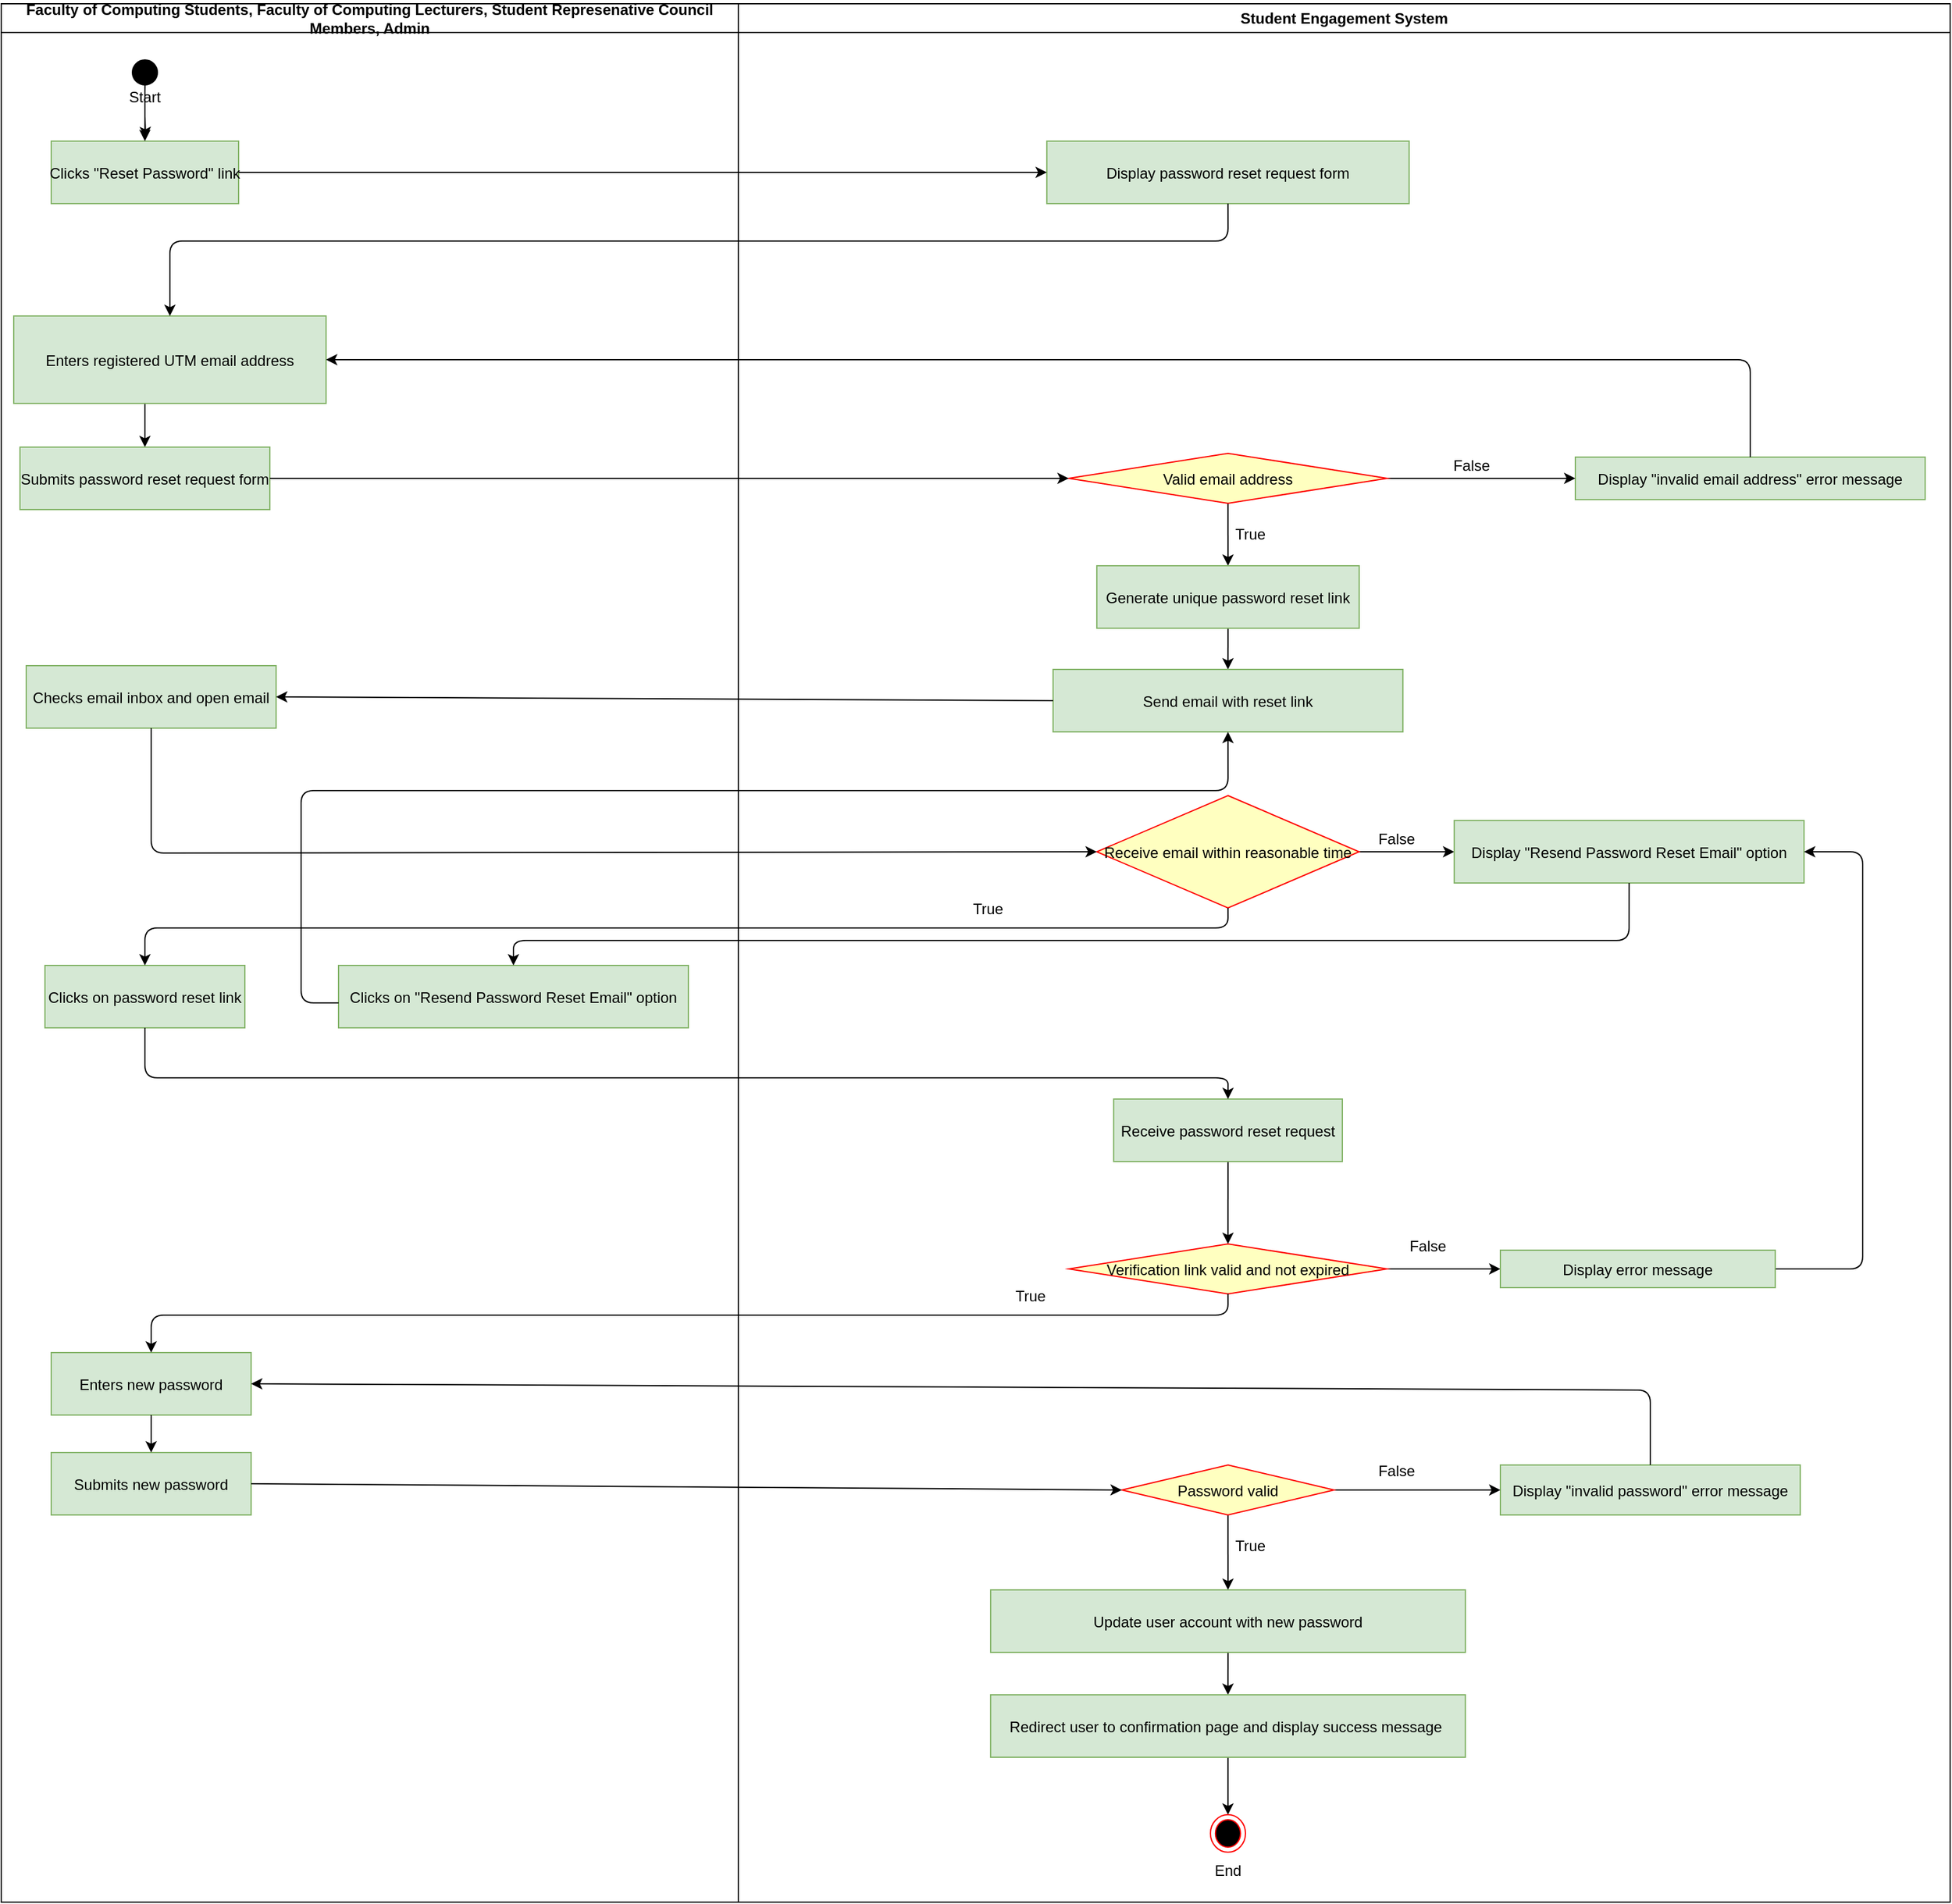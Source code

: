 <mxfile>
    <diagram id="JYL2wrHxkhi11GrZ5vpz" name="Page-1">
        <mxGraphModel dx="2135" dy="-1332" grid="1" gridSize="10" guides="1" tooltips="1" connect="1" arrows="1" fold="1" page="1" pageScale="1" pageWidth="850" pageHeight="1100" background="#ffffff" math="0" shadow="0">
            <root>
                <mxCell id="0"/>
                <mxCell id="1" parent="0"/>
                <mxCell id="31" value="Faculty of Computing Students, Faculty of Computing Lecturers, Student Represenative Council Members, Admin" style="swimlane;whiteSpace=wrap;fillColor=#FFFFFF;" parent="1" vertex="1">
                    <mxGeometry x="40" y="2370" width="590" height="1520" as="geometry"/>
                </mxCell>
                <mxCell id="32" style="edgeStyle=none;html=1;exitX=0.5;exitY=1;exitDx=0;exitDy=0;entryX=0.504;entryY=-0.048;entryDx=0;entryDy=0;entryPerimeter=0;startArrow=none;" parent="31" source="39" target="34" edge="1">
                    <mxGeometry relative="1" as="geometry"/>
                </mxCell>
                <mxCell id="33" value="" style="ellipse;shape=startState;fillColor=#000000;strokeColor=#FFFFFF;" parent="31" vertex="1">
                    <mxGeometry x="100" y="40" width="30" height="30" as="geometry"/>
                </mxCell>
                <mxCell id="34" value="Clicks &quot;Reset Password&quot; link" style="fillColor=#d5e8d4;strokeColor=#82b366;" parent="31" vertex="1">
                    <mxGeometry x="40" y="110" width="150" height="50" as="geometry"/>
                </mxCell>
                <mxCell id="35" style="edgeStyle=none;html=1;entryX=0.5;entryY=0;entryDx=0;entryDy=0;exitX=0.42;exitY=0.993;exitDx=0;exitDy=0;exitPerimeter=0;" parent="31" source="36" target="37" edge="1">
                    <mxGeometry relative="1" as="geometry">
                        <mxPoint x="120" y="330" as="sourcePoint"/>
                    </mxGeometry>
                </mxCell>
                <mxCell id="36" value="Enters registered UTM email address" style="fillColor=#d5e8d4;strokeColor=#82b366;" parent="31" vertex="1">
                    <mxGeometry x="10" y="250" width="250" height="70" as="geometry"/>
                </mxCell>
                <mxCell id="37" value="Submits password reset request form" style="fillColor=#d5e8d4;strokeColor=#82b366;" parent="31" vertex="1">
                    <mxGeometry x="15" y="355" width="200" height="50" as="geometry"/>
                </mxCell>
                <mxCell id="38" value="" style="edgeStyle=none;html=1;exitX=0.5;exitY=1;exitDx=0;exitDy=0;entryX=0.504;entryY=-0.048;entryDx=0;entryDy=0;entryPerimeter=0;endArrow=none;" parent="31" source="33" target="39" edge="1">
                    <mxGeometry relative="1" as="geometry">
                        <mxPoint x="135" y="2440" as="sourcePoint"/>
                        <mxPoint x="135.6" y="2477.6" as="targetPoint"/>
                    </mxGeometry>
                </mxCell>
                <mxCell id="81" style="edgeStyle=none;html=1;exitX=0.5;exitY=0;exitDx=0;exitDy=0;entryX=0.5;entryY=0;entryDx=0;entryDy=0;" edge="1" parent="31" source="39" target="34">
                    <mxGeometry relative="1" as="geometry"/>
                </mxCell>
                <mxCell id="39" value="Start" style="text;strokeColor=none;align=center;fillColor=none;html=1;verticalAlign=middle;whiteSpace=wrap;rounded=0;" parent="31" vertex="1">
                    <mxGeometry x="85" y="60" width="60" height="30" as="geometry"/>
                </mxCell>
                <mxCell id="40" value="Checks email inbox and open email" style="fillColor=#d5e8d4;strokeColor=#82b366;" parent="31" vertex="1">
                    <mxGeometry x="20" y="530" width="200" height="50" as="geometry"/>
                </mxCell>
                <mxCell id="41" value="Clicks on password reset link" style="fillColor=#d5e8d4;strokeColor=#82b366;" parent="31" vertex="1">
                    <mxGeometry x="35" y="770" width="160" height="50" as="geometry"/>
                </mxCell>
                <mxCell id="75" value="Enters new password" style="fillColor=#d5e8d4;strokeColor=#82b366;" parent="31" vertex="1">
                    <mxGeometry x="40" y="1080" width="160" height="50" as="geometry"/>
                </mxCell>
                <mxCell id="84" value="Clicks on &quot;Resend Password Reset Email&quot; option" style="fillColor=#d5e8d4;strokeColor=#82b366;" vertex="1" parent="31">
                    <mxGeometry x="270" y="770" width="280" height="50" as="geometry"/>
                </mxCell>
                <mxCell id="76" value="Submits new password" style="fillColor=#d5e8d4;strokeColor=#82b366;" parent="31" vertex="1">
                    <mxGeometry x="40" y="1160" width="160" height="50" as="geometry"/>
                </mxCell>
                <mxCell id="105" style="edgeStyle=none;html=1;exitX=0.5;exitY=1;exitDx=0;exitDy=0;entryX=0.5;entryY=0;entryDx=0;entryDy=0;" edge="1" parent="31" source="75" target="76">
                    <mxGeometry relative="1" as="geometry"/>
                </mxCell>
                <mxCell id="42" value="Student Engagement System" style="swimlane;whiteSpace=wrap;fillColor=#FFFFFF;" parent="1" vertex="1">
                    <mxGeometry x="630" y="2370" width="970" height="1520" as="geometry"/>
                </mxCell>
                <mxCell id="43" style="edgeStyle=none;html=1;exitX=0.5;exitY=1;exitDx=0;exitDy=0;entryX=0.5;entryY=0;entryDx=0;entryDy=0;" parent="42" target="45" edge="1">
                    <mxGeometry relative="1" as="geometry">
                        <mxPoint x="391.94" y="400" as="sourcePoint"/>
                    </mxGeometry>
                </mxCell>
                <mxCell id="137" style="edgeStyle=none;html=1;exitX=0.5;exitY=1;exitDx=0;exitDy=0;entryX=0.5;entryY=0;entryDx=0;entryDy=0;" edge="1" parent="42" source="45" target="51">
                    <mxGeometry relative="1" as="geometry"/>
                </mxCell>
                <mxCell id="45" value="Generate unique password reset link" style="fillColor=#d5e8d4;strokeColor=#82b366;" parent="42" vertex="1">
                    <mxGeometry x="286.97" y="450" width="210" height="50" as="geometry"/>
                </mxCell>
                <mxCell id="78" value="Display &quot;invalid password&quot; error message" style="fillColor=#d5e8d4;strokeColor=#82b366;" parent="42" vertex="1">
                    <mxGeometry x="610" y="1170" width="240" height="40" as="geometry"/>
                </mxCell>
                <mxCell id="157" style="edgeStyle=none;html=1;exitX=1;exitY=0.5;exitDx=0;exitDy=0;entryX=0;entryY=0.5;entryDx=0;entryDy=0;" edge="1" parent="42" source="82" target="83">
                    <mxGeometry relative="1" as="geometry"/>
                </mxCell>
                <mxCell id="82" value="Receive email within reasonable time" style="rhombus;fillColor=#ffffc0;strokeColor=#ff0000;" vertex="1" parent="42">
                    <mxGeometry x="286.94" y="634" width="210" height="90" as="geometry"/>
                </mxCell>
                <mxCell id="83" value="Display &quot;Resend Password Reset Email&quot; option" style="fillColor=#d5e8d4;strokeColor=#82b366;" vertex="1" parent="42">
                    <mxGeometry x="573.06" y="654" width="280" height="50" as="geometry"/>
                </mxCell>
                <mxCell id="129" value="Display &quot;invalid email address&quot; error message" style="fillColor=#d5e8d4;strokeColor=#82b366;" vertex="1" parent="42">
                    <mxGeometry x="670" y="363" width="280" height="34" as="geometry"/>
                </mxCell>
                <mxCell id="130" value="Display password reset request form" style="fillColor=#d5e8d4;strokeColor=#82b366;" vertex="1" parent="42">
                    <mxGeometry x="246.94" y="110" width="290" height="50" as="geometry"/>
                </mxCell>
                <mxCell id="51" value="Send email with reset link" style="fillColor=#d5e8d4;strokeColor=#82b366;" parent="42" vertex="1">
                    <mxGeometry x="251.94" y="533" width="280" height="50" as="geometry"/>
                </mxCell>
                <mxCell id="162" style="edgeStyle=none;html=1;exitX=0.5;exitY=1;exitDx=0;exitDy=0;entryX=0.5;entryY=0;entryDx=0;entryDy=0;" edge="1" parent="42" source="58" target="50">
                    <mxGeometry relative="1" as="geometry"/>
                </mxCell>
                <mxCell id="58" value="Receive password reset request" style="fillColor=#d5e8d4;strokeColor=#82b366;" parent="42" vertex="1">
                    <mxGeometry x="300.44" y="877" width="183.06" height="50" as="geometry"/>
                </mxCell>
                <mxCell id="161" style="edgeStyle=none;html=1;exitX=1;exitY=0.5;exitDx=0;exitDy=0;entryX=0;entryY=0.5;entryDx=0;entryDy=0;" edge="1" parent="42" source="126" target="129">
                    <mxGeometry relative="1" as="geometry"/>
                </mxCell>
                <mxCell id="126" value="Valid email address" style="rhombus;fillColor=#ffffc0;strokeColor=#ff0000;" vertex="1" parent="42">
                    <mxGeometry x="264.44" y="360" width="255" height="40" as="geometry"/>
                </mxCell>
                <mxCell id="147" style="edgeStyle=none;html=1;exitX=1;exitY=0.5;exitDx=0;exitDy=0;entryX=0;entryY=0.5;entryDx=0;entryDy=0;" edge="1" parent="42" source="50" target="74">
                    <mxGeometry relative="1" as="geometry"/>
                </mxCell>
                <mxCell id="50" value="Verification link valid and not expired" style="rhombus;fillColor=#ffffc0;strokeColor=#ff0000;" parent="42" vertex="1">
                    <mxGeometry x="264.44" y="993" width="255" height="40" as="geometry"/>
                </mxCell>
                <mxCell id="61" value="False" style="text;strokeColor=none;align=center;fillColor=none;html=1;verticalAlign=middle;whiteSpace=wrap;rounded=0;" parent="42" vertex="1">
                    <mxGeometry x="521.94" y="980" width="60" height="30" as="geometry"/>
                </mxCell>
                <mxCell id="146" style="edgeStyle=none;html=1;exitX=1;exitY=0.5;exitDx=0;exitDy=0;entryX=1;entryY=0.5;entryDx=0;entryDy=0;" edge="1" parent="42" source="74" target="83">
                    <mxGeometry relative="1" as="geometry">
                        <Array as="points">
                            <mxPoint x="900" y="1013"/>
                            <mxPoint x="900" y="679"/>
                        </Array>
                    </mxGeometry>
                </mxCell>
                <mxCell id="74" value="Display error message" style="fillColor=#d5e8d4;strokeColor=#82b366;" parent="42" vertex="1">
                    <mxGeometry x="610" y="998" width="220" height="30" as="geometry"/>
                </mxCell>
                <mxCell id="151" style="edgeStyle=none;html=1;exitX=1;exitY=0.5;exitDx=0;exitDy=0;entryX=0;entryY=0.5;entryDx=0;entryDy=0;" edge="1" parent="42" source="55" target="78">
                    <mxGeometry relative="1" as="geometry"/>
                </mxCell>
                <mxCell id="152" style="edgeStyle=none;html=1;exitX=0.5;exitY=1;exitDx=0;exitDy=0;entryX=0.5;entryY=0;entryDx=0;entryDy=0;" edge="1" parent="42" source="55" target="60">
                    <mxGeometry relative="1" as="geometry"/>
                </mxCell>
                <mxCell id="55" value="Password valid" style="rhombus;fillColor=#ffffc0;strokeColor=#ff0000;" parent="42" vertex="1">
                    <mxGeometry x="306.94" y="1170" width="170" height="40" as="geometry"/>
                </mxCell>
                <mxCell id="159" style="edgeStyle=none;html=1;exitX=0.5;exitY=1;exitDx=0;exitDy=0;entryX=0.5;entryY=0;entryDx=0;entryDy=0;" edge="1" parent="42" source="60" target="80">
                    <mxGeometry relative="1" as="geometry"/>
                </mxCell>
                <mxCell id="60" value="Update user account with new password" style="fillColor=#d5e8d4;strokeColor=#82b366;" parent="42" vertex="1">
                    <mxGeometry x="201.97" y="1270" width="380" height="50" as="geometry"/>
                </mxCell>
                <mxCell id="160" style="edgeStyle=none;html=1;exitX=0.5;exitY=1;exitDx=0;exitDy=0;entryX=0.5;entryY=0;entryDx=0;entryDy=0;" edge="1" parent="42" source="80" target="65">
                    <mxGeometry relative="1" as="geometry"/>
                </mxCell>
                <mxCell id="80" value="Redirect user to confirmation page and display success message " style="fillColor=#d5e8d4;strokeColor=#82b366;" vertex="1" parent="42">
                    <mxGeometry x="201.94" y="1354" width="380" height="50" as="geometry"/>
                </mxCell>
                <mxCell id="65" value="" style="ellipse;html=1;shape=endState;fillColor=#000000;strokeColor=#ff0000;" parent="42" vertex="1">
                    <mxGeometry x="377.91" y="1450" width="28.06" height="30" as="geometry"/>
                </mxCell>
                <mxCell id="66" value="End" style="text;strokeColor=none;align=center;fillColor=none;html=1;verticalAlign=middle;whiteSpace=wrap;rounded=0;" parent="42" vertex="1">
                    <mxGeometry x="361.94" y="1480" width="60" height="30" as="geometry"/>
                </mxCell>
                <mxCell id="119" value="True&lt;span style=&quot;color: rgba(0, 0, 0, 0); font-family: monospace; font-size: 0px; text-align: start;&quot;&gt;%3CmxGraphModel%3E%3Croot%3E%3CmxCell%20id%3D%220%22%2F%3E%3CmxCell%20id%3D%221%22%20parent%3D%220%22%2F%3E%3CmxCell%20id%3D%222%22%20value%3D%22False%22%20style%3D%22text%3BstrokeColor%3Dnone%3Balign%3Dcenter%3BfillColor%3Dnone%3Bhtml%3D1%3BverticalAlign%3Dmiddle%3BwhiteSpace%3Dwrap%3Brounded%3D0%3B%22%20vertex%3D%221%22%20parent%3D%221%22%3E%3CmxGeometry%20x%3D%22880%22%20y%3D%222781%22%20width%3D%2260%22%20height%3D%2230%22%20as%3D%22geometry%22%2F%3E%3C%2FmxCell%3E%3C%2Froot%3E%3C%2FmxGraphModel%3E&lt;/span&gt;" style="text;strokeColor=none;align=center;fillColor=none;html=1;verticalAlign=middle;whiteSpace=wrap;rounded=0;" vertex="1" parent="42">
                    <mxGeometry x="380" y="410" width="60" height="30" as="geometry"/>
                </mxCell>
                <mxCell id="117" value="True&lt;span style=&quot;color: rgba(0, 0, 0, 0); font-family: monospace; font-size: 0px; text-align: start;&quot;&gt;%3CmxGraphModel%3E%3Croot%3E%3CmxCell%20id%3D%220%22%2F%3E%3CmxCell%20id%3D%221%22%20parent%3D%220%22%2F%3E%3CmxCell%20id%3D%222%22%20value%3D%22False%22%20style%3D%22text%3BstrokeColor%3Dnone%3Balign%3Dcenter%3BfillColor%3Dnone%3Bhtml%3D1%3BverticalAlign%3Dmiddle%3BwhiteSpace%3Dwrap%3Brounded%3D0%3B%22%20vertex%3D%221%22%20parent%3D%221%22%3E%3CmxGeometry%20x%3D%22880%22%20y%3D%222781%22%20width%3D%2260%22%20height%3D%2230%22%20as%3D%22geometry%22%2F%3E%3C%2FmxCell%3E%3C%2Froot%3E%3C%2FmxGraphModel%3E&lt;/span&gt;" style="text;strokeColor=none;align=center;fillColor=none;html=1;verticalAlign=middle;whiteSpace=wrap;rounded=0;" vertex="1" parent="42">
                    <mxGeometry x="380" y="1220" width="60" height="30" as="geometry"/>
                </mxCell>
                <mxCell id="153" value="True&lt;span style=&quot;color: rgba(0, 0, 0, 0); font-family: monospace; font-size: 0px; text-align: start;&quot;&gt;%3CmxGraphModel%3E%3Croot%3E%3CmxCell%20id%3D%220%22%2F%3E%3CmxCell%20id%3D%221%22%20parent%3D%220%22%2F%3E%3CmxCell%20id%3D%222%22%20value%3D%22False%22%20style%3D%22text%3BstrokeColor%3Dnone%3Balign%3Dcenter%3BfillColor%3Dnone%3Bhtml%3D1%3BverticalAlign%3Dmiddle%3BwhiteSpace%3Dwrap%3Brounded%3D0%3B%22%20vertex%3D%221%22%20parent%3D%221%22%3E%3CmxGeometry%20x%3D%22880%22%20y%3D%222781%22%20width%3D%2260%22%20height%3D%2230%22%20as%3D%22geometry%22%2F%3E%3C%2FmxCell%3E%3C%2Froot%3E%3C%2FmxGraphModel%3E&lt;/span&gt;" style="text;strokeColor=none;align=center;fillColor=none;html=1;verticalAlign=middle;whiteSpace=wrap;rounded=0;" vertex="1" parent="42">
                    <mxGeometry x="204.44" y="1020" width="60" height="30" as="geometry"/>
                </mxCell>
                <mxCell id="114" value="False" style="text;strokeColor=none;align=center;fillColor=none;html=1;verticalAlign=middle;whiteSpace=wrap;rounded=0;" vertex="1" parent="42">
                    <mxGeometry x="496.97" y="1160" width="60" height="30" as="geometry"/>
                </mxCell>
                <mxCell id="154" value="False" style="text;strokeColor=none;align=center;fillColor=none;html=1;verticalAlign=middle;whiteSpace=wrap;rounded=0;" vertex="1" parent="42">
                    <mxGeometry x="556.97" y="355" width="60" height="30" as="geometry"/>
                </mxCell>
                <mxCell id="156" value="False" style="text;strokeColor=none;align=center;fillColor=none;html=1;verticalAlign=middle;whiteSpace=wrap;rounded=0;" vertex="1" parent="42">
                    <mxGeometry x="496.94" y="654" width="60" height="30" as="geometry"/>
                </mxCell>
                <mxCell id="158" value="True&lt;span style=&quot;color: rgba(0, 0, 0, 0); font-family: monospace; font-size: 0px; text-align: start;&quot;&gt;%3CmxGraphModel%3E%3Croot%3E%3CmxCell%20id%3D%220%22%2F%3E%3CmxCell%20id%3D%221%22%20parent%3D%220%22%2F%3E%3CmxCell%20id%3D%222%22%20value%3D%22False%22%20style%3D%22text%3BstrokeColor%3Dnone%3Balign%3Dcenter%3BfillColor%3Dnone%3Bhtml%3D1%3BverticalAlign%3Dmiddle%3BwhiteSpace%3Dwrap%3Brounded%3D0%3B%22%20vertex%3D%221%22%20parent%3D%221%22%3E%3CmxGeometry%20x%3D%22880%22%20y%3D%222781%22%20width%3D%2260%22%20height%3D%2230%22%20as%3D%22geometry%22%2F%3E%3C%2FmxCell%3E%3C%2Froot%3E%3C%2FmxGraphModel%3E&lt;/span&gt;" style="text;strokeColor=none;align=center;fillColor=none;html=1;verticalAlign=middle;whiteSpace=wrap;rounded=0;" vertex="1" parent="42">
                    <mxGeometry x="170" y="710" width="60" height="30" as="geometry"/>
                </mxCell>
                <mxCell id="131" style="edgeStyle=none;html=1;exitX=1;exitY=0.5;exitDx=0;exitDy=0;entryX=0;entryY=0.5;entryDx=0;entryDy=0;" edge="1" parent="1" source="34" target="130">
                    <mxGeometry relative="1" as="geometry"/>
                </mxCell>
                <mxCell id="132" style="edgeStyle=none;html=1;exitX=0.5;exitY=1;exitDx=0;exitDy=0;entryX=0.5;entryY=0;entryDx=0;entryDy=0;" edge="1" parent="1" source="130" target="36">
                    <mxGeometry relative="1" as="geometry">
                        <Array as="points">
                            <mxPoint x="1022" y="2560"/>
                            <mxPoint x="175" y="2560"/>
                        </Array>
                    </mxGeometry>
                </mxCell>
                <mxCell id="133" style="edgeStyle=none;html=1;exitX=1;exitY=0.5;exitDx=0;exitDy=0;entryX=0;entryY=0.5;entryDx=0;entryDy=0;" edge="1" parent="1" source="37" target="126">
                    <mxGeometry relative="1" as="geometry"/>
                </mxCell>
                <mxCell id="135" style="edgeStyle=none;html=1;exitX=0.5;exitY=0;exitDx=0;exitDy=0;entryX=1;entryY=0.5;entryDx=0;entryDy=0;" edge="1" parent="1" source="129" target="36">
                    <mxGeometry relative="1" as="geometry">
                        <Array as="points">
                            <mxPoint x="1440" y="2655"/>
                        </Array>
                    </mxGeometry>
                </mxCell>
                <mxCell id="138" style="edgeStyle=none;html=1;exitX=0;exitY=0.5;exitDx=0;exitDy=0;entryX=1;entryY=0.5;entryDx=0;entryDy=0;" edge="1" parent="1" source="51" target="40">
                    <mxGeometry relative="1" as="geometry"/>
                </mxCell>
                <mxCell id="140" style="edgeStyle=none;html=1;exitX=0.5;exitY=1;exitDx=0;exitDy=0;entryX=0;entryY=0.5;entryDx=0;entryDy=0;" edge="1" parent="1" source="40" target="82">
                    <mxGeometry relative="1" as="geometry">
                        <Array as="points">
                            <mxPoint x="160" y="3050"/>
                        </Array>
                    </mxGeometry>
                </mxCell>
                <mxCell id="142" style="edgeStyle=none;html=1;exitX=0.5;exitY=1;exitDx=0;exitDy=0;entryX=0.5;entryY=0;entryDx=0;entryDy=0;" edge="1" parent="1" source="83" target="84">
                    <mxGeometry relative="1" as="geometry">
                        <Array as="points">
                            <mxPoint x="1343" y="3120"/>
                            <mxPoint x="450" y="3120"/>
                        </Array>
                    </mxGeometry>
                </mxCell>
                <mxCell id="143" style="edgeStyle=none;html=1;entryX=0.5;entryY=1;entryDx=0;entryDy=0;" edge="1" parent="1" target="51">
                    <mxGeometry relative="1" as="geometry">
                        <mxPoint x="310" y="3170" as="sourcePoint"/>
                        <Array as="points">
                            <mxPoint x="280" y="3170"/>
                            <mxPoint x="280" y="3000"/>
                            <mxPoint x="1022" y="3000"/>
                        </Array>
                    </mxGeometry>
                </mxCell>
                <mxCell id="144" style="edgeStyle=none;html=1;exitX=0.5;exitY=1;exitDx=0;exitDy=0;entryX=0.5;entryY=0;entryDx=0;entryDy=0;" edge="1" parent="1" source="82" target="41">
                    <mxGeometry relative="1" as="geometry">
                        <Array as="points">
                            <mxPoint x="1022" y="3110"/>
                            <mxPoint x="155" y="3110"/>
                        </Array>
                    </mxGeometry>
                </mxCell>
                <mxCell id="145" style="edgeStyle=none;html=1;exitX=0.5;exitY=1;exitDx=0;exitDy=0;entryX=0.5;entryY=0;entryDx=0;entryDy=0;" edge="1" parent="1" source="41" target="58">
                    <mxGeometry relative="1" as="geometry">
                        <Array as="points">
                            <mxPoint x="155" y="3230"/>
                            <mxPoint x="1022" y="3230"/>
                        </Array>
                    </mxGeometry>
                </mxCell>
                <mxCell id="148" style="edgeStyle=none;html=1;exitX=0.5;exitY=1;exitDx=0;exitDy=0;entryX=0.5;entryY=0;entryDx=0;entryDy=0;" edge="1" parent="1" source="50" target="75">
                    <mxGeometry relative="1" as="geometry">
                        <Array as="points">
                            <mxPoint x="1022" y="3420"/>
                            <mxPoint x="160" y="3420"/>
                        </Array>
                    </mxGeometry>
                </mxCell>
                <mxCell id="149" style="edgeStyle=none;html=1;exitX=1;exitY=0.5;exitDx=0;exitDy=0;entryX=0;entryY=0.5;entryDx=0;entryDy=0;" edge="1" parent="1" source="76" target="55">
                    <mxGeometry relative="1" as="geometry"/>
                </mxCell>
                <mxCell id="150" style="edgeStyle=none;html=1;exitX=0.5;exitY=0;exitDx=0;exitDy=0;entryX=1;entryY=0.5;entryDx=0;entryDy=0;" edge="1" parent="1" source="78" target="75">
                    <mxGeometry relative="1" as="geometry">
                        <Array as="points">
                            <mxPoint x="1360" y="3480"/>
                        </Array>
                    </mxGeometry>
                </mxCell>
            </root>
        </mxGraphModel>
    </diagram>
</mxfile>